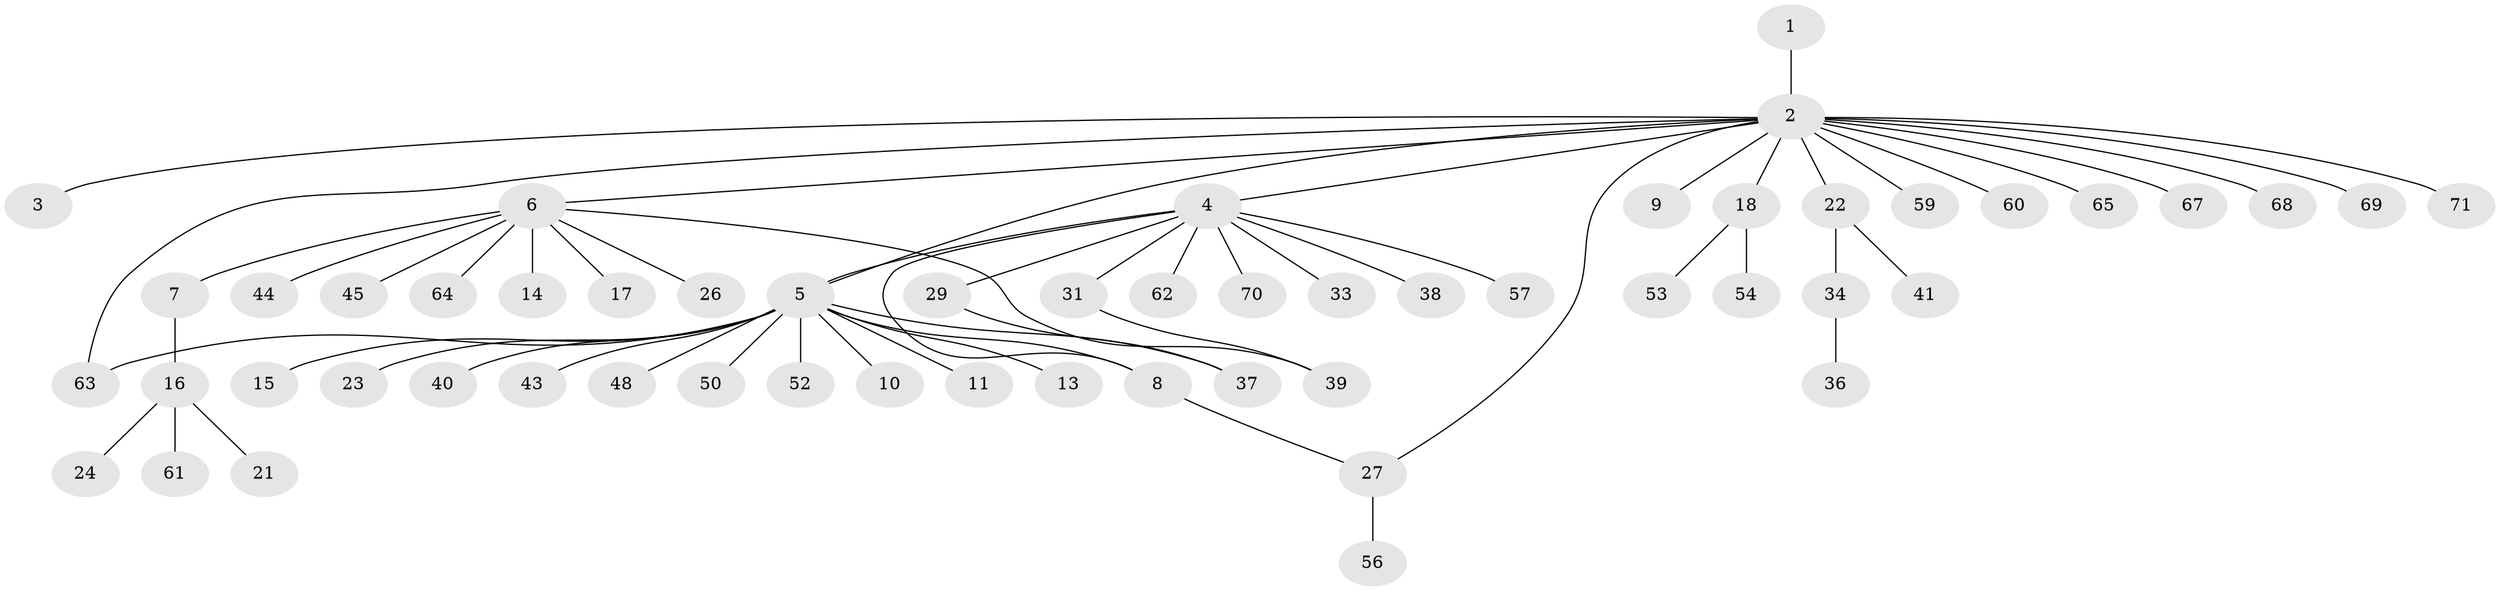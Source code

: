 // Generated by graph-tools (version 1.1) at 2025/52/02/27/25 19:52:00]
// undirected, 55 vertices, 60 edges
graph export_dot {
graph [start="1"]
  node [color=gray90,style=filled];
  1;
  2 [super="+46"];
  3;
  4 [super="+30"];
  5 [super="+32"];
  6 [super="+20"];
  7;
  8 [super="+12"];
  9 [super="+51"];
  10;
  11 [super="+42"];
  13;
  14;
  15 [super="+58"];
  16 [super="+35"];
  17 [super="+19"];
  18 [super="+49"];
  21;
  22 [super="+25"];
  23;
  24;
  26;
  27 [super="+28"];
  29;
  31;
  33;
  34;
  36 [super="+72"];
  37;
  38;
  39 [super="+47"];
  40;
  41 [super="+55"];
  43;
  44 [super="+73"];
  45;
  48;
  50;
  52;
  53;
  54;
  56;
  57;
  59;
  60;
  61;
  62;
  63 [super="+66"];
  64;
  65;
  67 [super="+74"];
  68;
  69;
  70;
  71;
  1 -- 2;
  2 -- 3;
  2 -- 4;
  2 -- 5;
  2 -- 6;
  2 -- 9;
  2 -- 18;
  2 -- 22;
  2 -- 27;
  2 -- 59;
  2 -- 60;
  2 -- 63;
  2 -- 65;
  2 -- 67;
  2 -- 68;
  2 -- 69;
  2 -- 71;
  4 -- 5;
  4 -- 8;
  4 -- 29;
  4 -- 31;
  4 -- 33;
  4 -- 57;
  4 -- 62;
  4 -- 70;
  4 -- 38;
  5 -- 10;
  5 -- 11;
  5 -- 13;
  5 -- 15;
  5 -- 23;
  5 -- 37;
  5 -- 40;
  5 -- 43;
  5 -- 50;
  5 -- 52 [weight=2];
  5 -- 63;
  5 -- 48;
  5 -- 8;
  6 -- 7;
  6 -- 14;
  6 -- 17;
  6 -- 26;
  6 -- 44;
  6 -- 45;
  6 -- 64;
  6 -- 39;
  7 -- 16;
  8 -- 27;
  16 -- 21;
  16 -- 24;
  16 -- 61;
  18 -- 53;
  18 -- 54;
  22 -- 41;
  22 -- 34;
  27 -- 56;
  29 -- 37;
  31 -- 39;
  34 -- 36;
}
